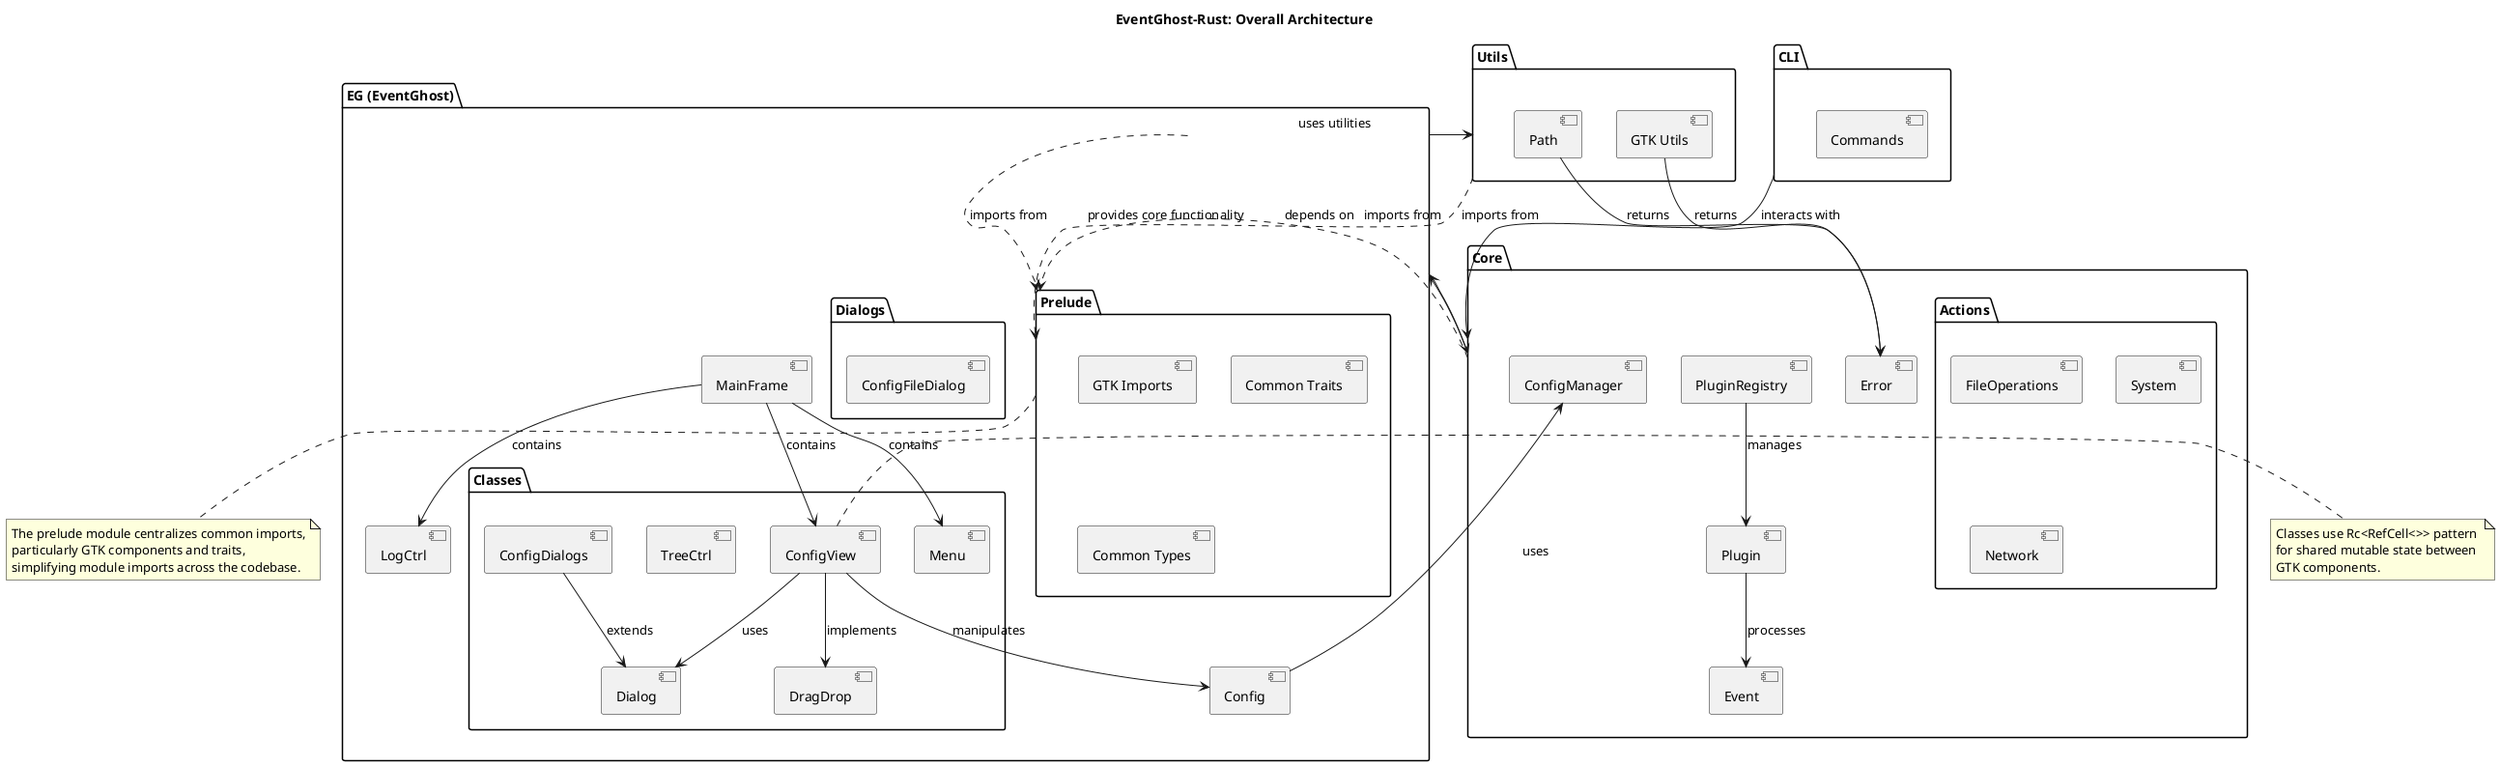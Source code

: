 @startuml EventGhost Rust Architecture

' Overall architecture diagram of the EventGhost-Rust project

title EventGhost-Rust: Overall Architecture

' Define main packages
package "Core" as Core {
    [Error] as CoreError
    [Event] as CoreEvent
    [Plugin] as CorePlugin
    [PluginRegistry] as CorePluginRegistry
    [ConfigManager] as CoreConfigManager
    
    package "Actions" as Actions {
        [FileOperations] as FileOps
        [System] as SystemActions
        [Network] as NetworkActions
    }
}

package "EG (EventGhost)" as EG {
    [Config] as EGConfig
    [MainFrame] as EGMainFrame
    [LogCtrl] as EGLogCtrl
    
    package "Classes" as Classes {
        [ConfigView] as ClassConfigView
        [Dialog] as ClassDialog
        [ConfigDialogs] as ClassConfigDialogs
        [DragDrop] as ClassDragDrop
        [TreeCtrl] as ClassTreeCtrl
        [Menu] as ClassMenu
    }
    
    package "Prelude" as Prelude {
        [GTK Imports] as GTKImports
        [Common Traits] as CommonTraits
        [Common Types] as CommonTypes
    }
    
    package "Dialogs" as Dialogs {
        [ConfigFileDialog] as DialogConfigFile
    }
}

package "Utils" as Utils {
    [Path] as UtilsPath
    [GTK Utils] as UtilsGTK
}

package "CLI" as CLI {
    [Commands] as CLICommands
}

' Define relationships
Core --> EG : provides core functionality
EG --> Utils : uses utilities
CLI --> Core : interacts with
EG --> Core : depends on

EGMainFrame --> ClassConfigView : contains
EGMainFrame --> EGLogCtrl : contains
EGMainFrame --> ClassMenu : contains

ClassConfigView --> EGConfig : manipulates
ClassConfigView --> ClassDialog : uses
ClassConfigView --> ClassDragDrop : implements

ClassConfigDialogs --> ClassDialog : extends

Core ..> Prelude : imports from
EG ..> Prelude : imports from
Utils ..> Prelude : imports from

UtilsPath --> CoreError : returns
UtilsGTK --> CoreError : returns

EGConfig --> CoreConfigManager : uses
CorePlugin --> CoreEvent : processes
CorePluginRegistry --> CorePlugin : manages

' Note about prelude pattern
note bottom of Prelude
  The prelude module centralizes common imports,
  particularly GTK components and traits,
  simplifying module imports across the codebase.
end note

' Note about RefCell pattern
note right of ClassConfigView
  Classes use Rc<RefCell<>> pattern 
  for shared mutable state between
  GTK components.
end note

@enduml 